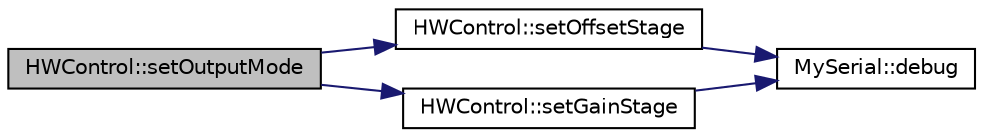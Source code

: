 digraph "HWControl::setOutputMode"
{
  edge [fontname="Helvetica",fontsize="10",labelfontname="Helvetica",labelfontsize="10"];
  node [fontname="Helvetica",fontsize="10",shape=record];
  rankdir="LR";
  Node136 [label="HWControl::setOutputMode",height=0.2,width=0.4,color="black", fillcolor="grey75", style="filled", fontcolor="black"];
  Node136 -> Node137 [color="midnightblue",fontsize="10",style="solid",fontname="Helvetica"];
  Node137 [label="HWControl::setOffsetStage",height=0.2,width=0.4,color="black", fillcolor="white", style="filled",URL="$class_h_w_control.html#a8e0cc4ea7a7a1faaa32eda3466c4a17c"];
  Node137 -> Node138 [color="midnightblue",fontsize="10",style="solid",fontname="Helvetica"];
  Node138 [label="MySerial::debug",height=0.2,width=0.4,color="black", fillcolor="white", style="filled",URL="$class_my_serial.html#af38ce094a38d6c8e2fc647932c1a2c5c"];
  Node136 -> Node139 [color="midnightblue",fontsize="10",style="solid",fontname="Helvetica"];
  Node139 [label="HWControl::setGainStage",height=0.2,width=0.4,color="black", fillcolor="white", style="filled",URL="$class_h_w_control.html#a1b695d7490902fc9d04b0bc1bea7f53f"];
  Node139 -> Node138 [color="midnightblue",fontsize="10",style="solid",fontname="Helvetica"];
}
